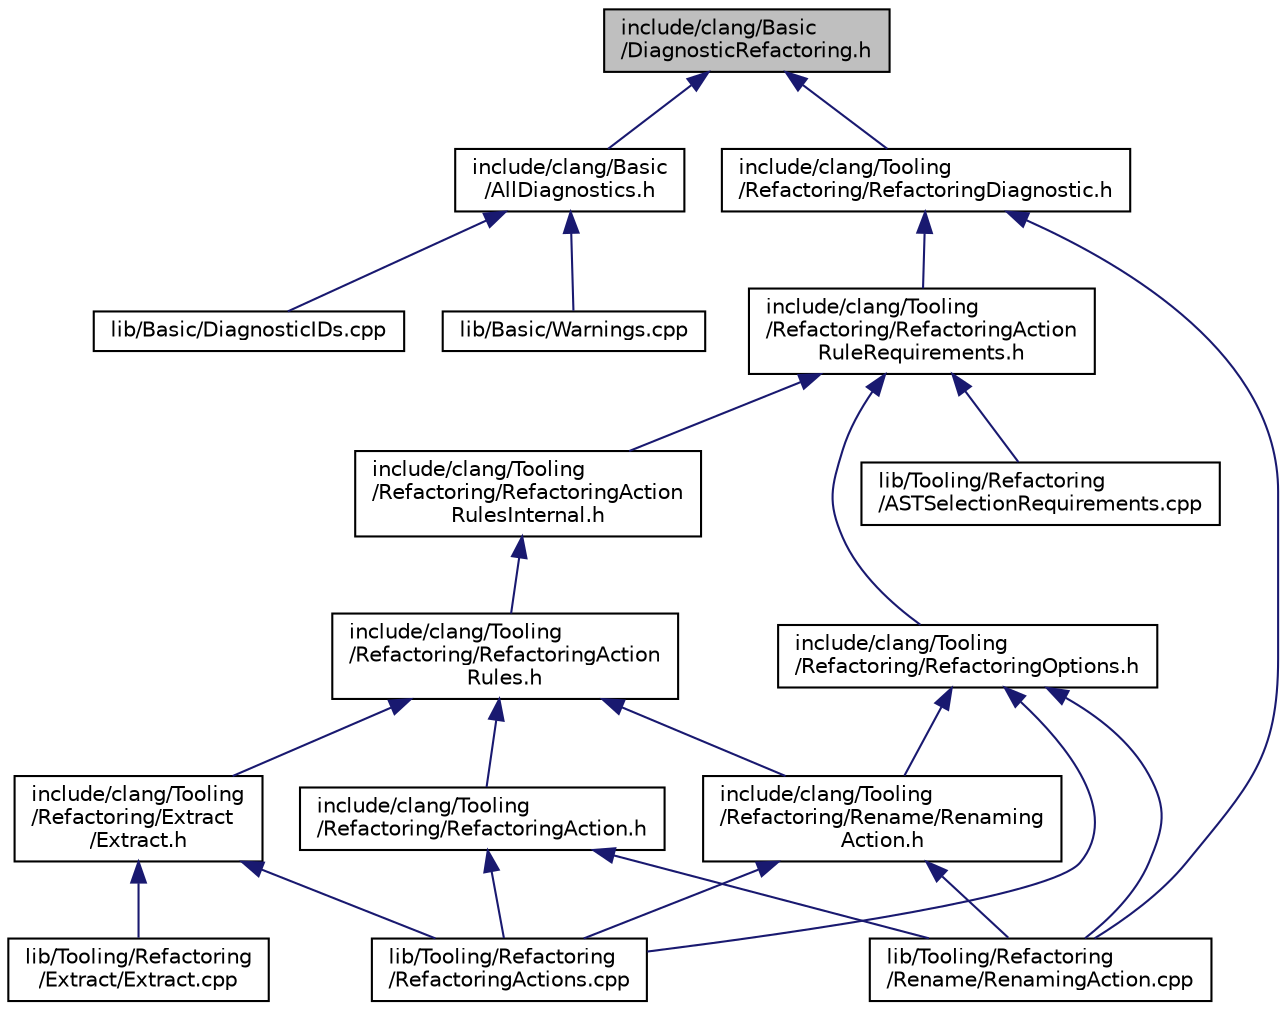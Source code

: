 digraph "include/clang/Basic/DiagnosticRefactoring.h"
{
 // LATEX_PDF_SIZE
  bgcolor="transparent";
  edge [fontname="Helvetica",fontsize="10",labelfontname="Helvetica",labelfontsize="10"];
  node [fontname="Helvetica",fontsize="10",shape=record];
  Node1 [label="include/clang/Basic\l/DiagnosticRefactoring.h",height=0.2,width=0.4,color="black", fillcolor="grey75", style="filled", fontcolor="black",tooltip=" "];
  Node1 -> Node2 [dir="back",color="midnightblue",fontsize="10",style="solid",fontname="Helvetica"];
  Node2 [label="include/clang/Basic\l/AllDiagnostics.h",height=0.2,width=0.4,color="black",URL="$AllDiagnostics_8h.html",tooltip=" "];
  Node2 -> Node3 [dir="back",color="midnightblue",fontsize="10",style="solid",fontname="Helvetica"];
  Node3 [label="lib/Basic/DiagnosticIDs.cpp",height=0.2,width=0.4,color="black",URL="$DiagnosticIDs_8cpp.html",tooltip=" "];
  Node2 -> Node4 [dir="back",color="midnightblue",fontsize="10",style="solid",fontname="Helvetica"];
  Node4 [label="lib/Basic/Warnings.cpp",height=0.2,width=0.4,color="black",URL="$Warnings_8cpp.html",tooltip=" "];
  Node1 -> Node5 [dir="back",color="midnightblue",fontsize="10",style="solid",fontname="Helvetica"];
  Node5 [label="include/clang/Tooling\l/Refactoring/RefactoringDiagnostic.h",height=0.2,width=0.4,color="black",URL="$RefactoringDiagnostic_8h.html",tooltip=" "];
  Node5 -> Node6 [dir="back",color="midnightblue",fontsize="10",style="solid",fontname="Helvetica"];
  Node6 [label="include/clang/Tooling\l/Refactoring/RefactoringAction\lRuleRequirements.h",height=0.2,width=0.4,color="black",URL="$RefactoringActionRuleRequirements_8h.html",tooltip=" "];
  Node6 -> Node7 [dir="back",color="midnightblue",fontsize="10",style="solid",fontname="Helvetica"];
  Node7 [label="include/clang/Tooling\l/Refactoring/RefactoringAction\lRulesInternal.h",height=0.2,width=0.4,color="black",URL="$RefactoringActionRulesInternal_8h.html",tooltip=" "];
  Node7 -> Node8 [dir="back",color="midnightblue",fontsize="10",style="solid",fontname="Helvetica"];
  Node8 [label="include/clang/Tooling\l/Refactoring/RefactoringAction\lRules.h",height=0.2,width=0.4,color="black",URL="$RefactoringActionRules_8h.html",tooltip=" "];
  Node8 -> Node9 [dir="back",color="midnightblue",fontsize="10",style="solid",fontname="Helvetica"];
  Node9 [label="include/clang/Tooling\l/Refactoring/Extract\l/Extract.h",height=0.2,width=0.4,color="black",URL="$Extract_8h.html",tooltip=" "];
  Node9 -> Node10 [dir="back",color="midnightblue",fontsize="10",style="solid",fontname="Helvetica"];
  Node10 [label="lib/Tooling/Refactoring\l/Extract/Extract.cpp",height=0.2,width=0.4,color="black",URL="$Extract_8cpp.html",tooltip=" "];
  Node9 -> Node11 [dir="back",color="midnightblue",fontsize="10",style="solid",fontname="Helvetica"];
  Node11 [label="lib/Tooling/Refactoring\l/RefactoringActions.cpp",height=0.2,width=0.4,color="black",URL="$RefactoringActions_8cpp.html",tooltip=" "];
  Node8 -> Node12 [dir="back",color="midnightblue",fontsize="10",style="solid",fontname="Helvetica"];
  Node12 [label="include/clang/Tooling\l/Refactoring/RefactoringAction.h",height=0.2,width=0.4,color="black",URL="$RefactoringAction_8h.html",tooltip=" "];
  Node12 -> Node11 [dir="back",color="midnightblue",fontsize="10",style="solid",fontname="Helvetica"];
  Node12 -> Node13 [dir="back",color="midnightblue",fontsize="10",style="solid",fontname="Helvetica"];
  Node13 [label="lib/Tooling/Refactoring\l/Rename/RenamingAction.cpp",height=0.2,width=0.4,color="black",URL="$RenamingAction_8cpp.html",tooltip=" "];
  Node8 -> Node14 [dir="back",color="midnightblue",fontsize="10",style="solid",fontname="Helvetica"];
  Node14 [label="include/clang/Tooling\l/Refactoring/Rename/Renaming\lAction.h",height=0.2,width=0.4,color="black",URL="$RenamingAction_8h.html",tooltip=" "];
  Node14 -> Node11 [dir="back",color="midnightblue",fontsize="10",style="solid",fontname="Helvetica"];
  Node14 -> Node13 [dir="back",color="midnightblue",fontsize="10",style="solid",fontname="Helvetica"];
  Node6 -> Node15 [dir="back",color="midnightblue",fontsize="10",style="solid",fontname="Helvetica"];
  Node15 [label="include/clang/Tooling\l/Refactoring/RefactoringOptions.h",height=0.2,width=0.4,color="black",URL="$RefactoringOptions_8h.html",tooltip=" "];
  Node15 -> Node14 [dir="back",color="midnightblue",fontsize="10",style="solid",fontname="Helvetica"];
  Node15 -> Node11 [dir="back",color="midnightblue",fontsize="10",style="solid",fontname="Helvetica"];
  Node15 -> Node13 [dir="back",color="midnightblue",fontsize="10",style="solid",fontname="Helvetica"];
  Node6 -> Node16 [dir="back",color="midnightblue",fontsize="10",style="solid",fontname="Helvetica"];
  Node16 [label="lib/Tooling/Refactoring\l/ASTSelectionRequirements.cpp",height=0.2,width=0.4,color="black",URL="$ASTSelectionRequirements_8cpp.html",tooltip=" "];
  Node5 -> Node13 [dir="back",color="midnightblue",fontsize="10",style="solid",fontname="Helvetica"];
}
